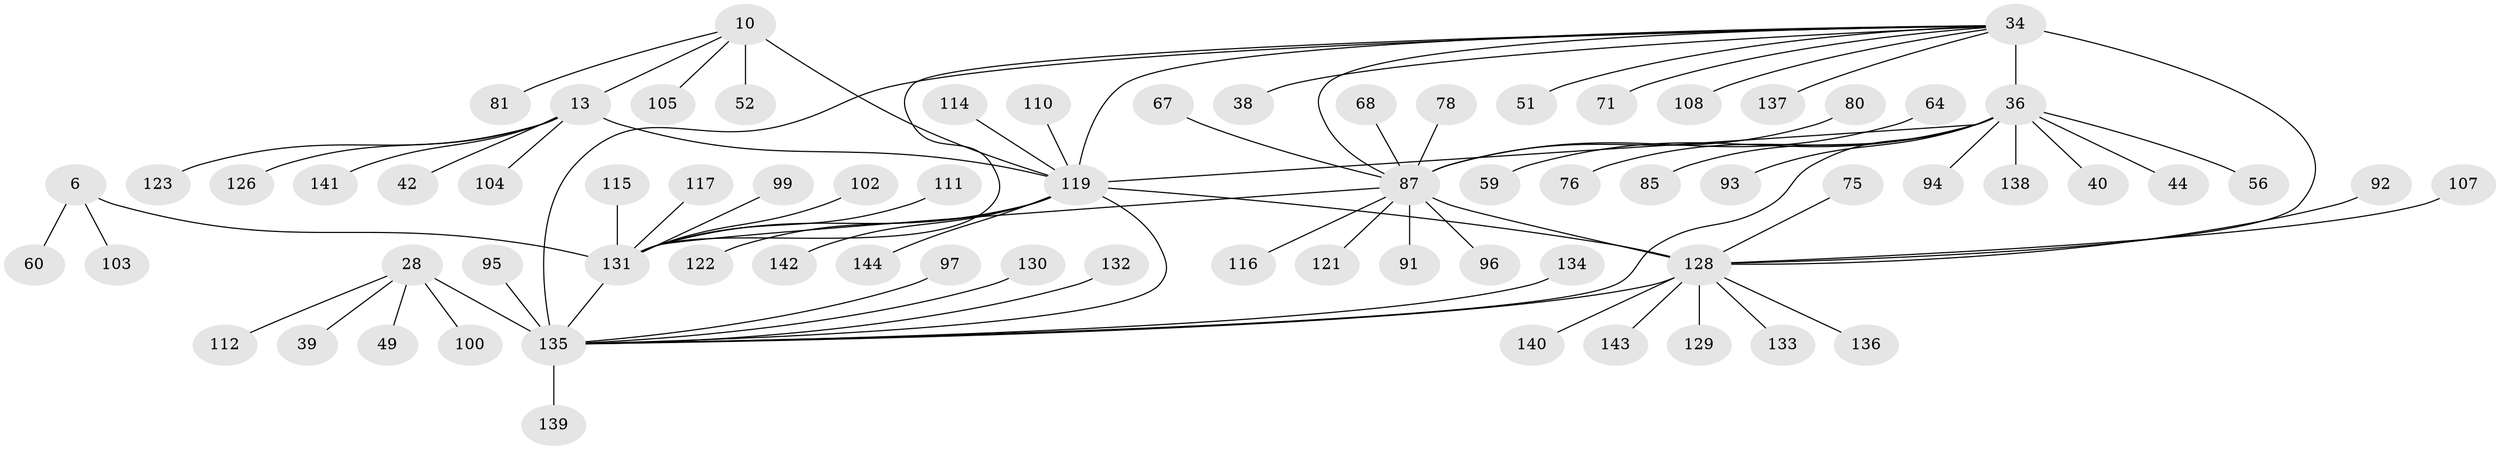 // original degree distribution, {10: 0.05555555555555555, 7: 0.034722222222222224, 11: 0.020833333333333332, 8: 0.041666666666666664, 9: 0.04861111111111111, 12: 0.013888888888888888, 14: 0.006944444444444444, 13: 0.013888888888888888, 6: 0.006944444444444444, 1: 0.5972222222222222, 2: 0.13194444444444445, 3: 0.020833333333333332, 4: 0.006944444444444444}
// Generated by graph-tools (version 1.1) at 2025/54/03/09/25 04:54:11]
// undirected, 72 vertices, 81 edges
graph export_dot {
graph [start="1"]
  node [color=gray90,style=filled];
  6 [super="+2"];
  10 [super="+9"];
  13 [super="+8"];
  28 [super="+25+24"];
  34 [super="+30+33"];
  36 [super="+35"];
  38;
  39;
  40;
  42;
  44;
  49;
  51;
  52;
  56;
  59;
  60;
  64;
  67 [super="+37"];
  68 [super="+61"];
  71;
  75;
  76;
  78;
  80;
  81;
  85;
  87 [super="+21"];
  91 [super="+83"];
  92 [super="+66"];
  93;
  94;
  95;
  96;
  97;
  99;
  100 [super="+79"];
  102;
  103;
  104;
  105;
  107;
  108;
  110;
  111;
  112 [super="+55"];
  114;
  115;
  116;
  117;
  119 [super="+14+48+101+53+69+70+84+89+109"];
  121;
  122 [super="+86"];
  123;
  126;
  128 [super="+19+65+57"];
  129;
  130;
  131 [super="+4+43+7+45+46+50+54+73+90+98"];
  132 [super="+113"];
  133;
  134;
  135 [super="+125+27+127+47+58+82+106"];
  136;
  137;
  138;
  139;
  140 [super="+74"];
  141;
  142;
  143;
  144;
  6 -- 103;
  6 -- 60;
  6 -- 131 [weight=10];
  10 -- 13 [weight=4];
  10 -- 52;
  10 -- 81;
  10 -- 105;
  10 -- 119 [weight=6];
  13 -- 42;
  13 -- 141;
  13 -- 104;
  13 -- 123;
  13 -- 126;
  13 -- 119 [weight=6];
  28 -- 39;
  28 -- 100;
  28 -- 135 [weight=12];
  28 -- 112;
  28 -- 49;
  34 -- 71;
  34 -- 137;
  34 -- 135 [weight=2];
  34 -- 38;
  34 -- 108;
  34 -- 51;
  34 -- 87 [weight=2];
  34 -- 119;
  34 -- 131;
  34 -- 36 [weight=12];
  34 -- 128;
  36 -- 40;
  36 -- 138;
  36 -- 76;
  36 -- 44;
  36 -- 85;
  36 -- 119 [weight=2];
  36 -- 56;
  36 -- 59;
  36 -- 93;
  36 -- 94;
  36 -- 135 [weight=2];
  64 -- 87;
  67 -- 87;
  68 -- 87;
  75 -- 128;
  78 -- 87;
  80 -- 87;
  87 -- 96;
  87 -- 131;
  87 -- 116;
  87 -- 121;
  87 -- 91;
  87 -- 128 [weight=12];
  92 -- 128;
  95 -- 135;
  97 -- 135;
  99 -- 131;
  102 -- 131;
  107 -- 128;
  110 -- 119;
  111 -- 131;
  114 -- 119;
  115 -- 131;
  117 -- 131;
  119 -- 142;
  119 -- 144;
  119 -- 122;
  119 -- 135;
  119 -- 131 [weight=2];
  119 -- 128;
  128 -- 129;
  128 -- 133;
  128 -- 135 [weight=2];
  128 -- 136;
  128 -- 140;
  128 -- 143;
  130 -- 135;
  131 -- 135;
  132 -- 135;
  134 -- 135;
  135 -- 139;
}
